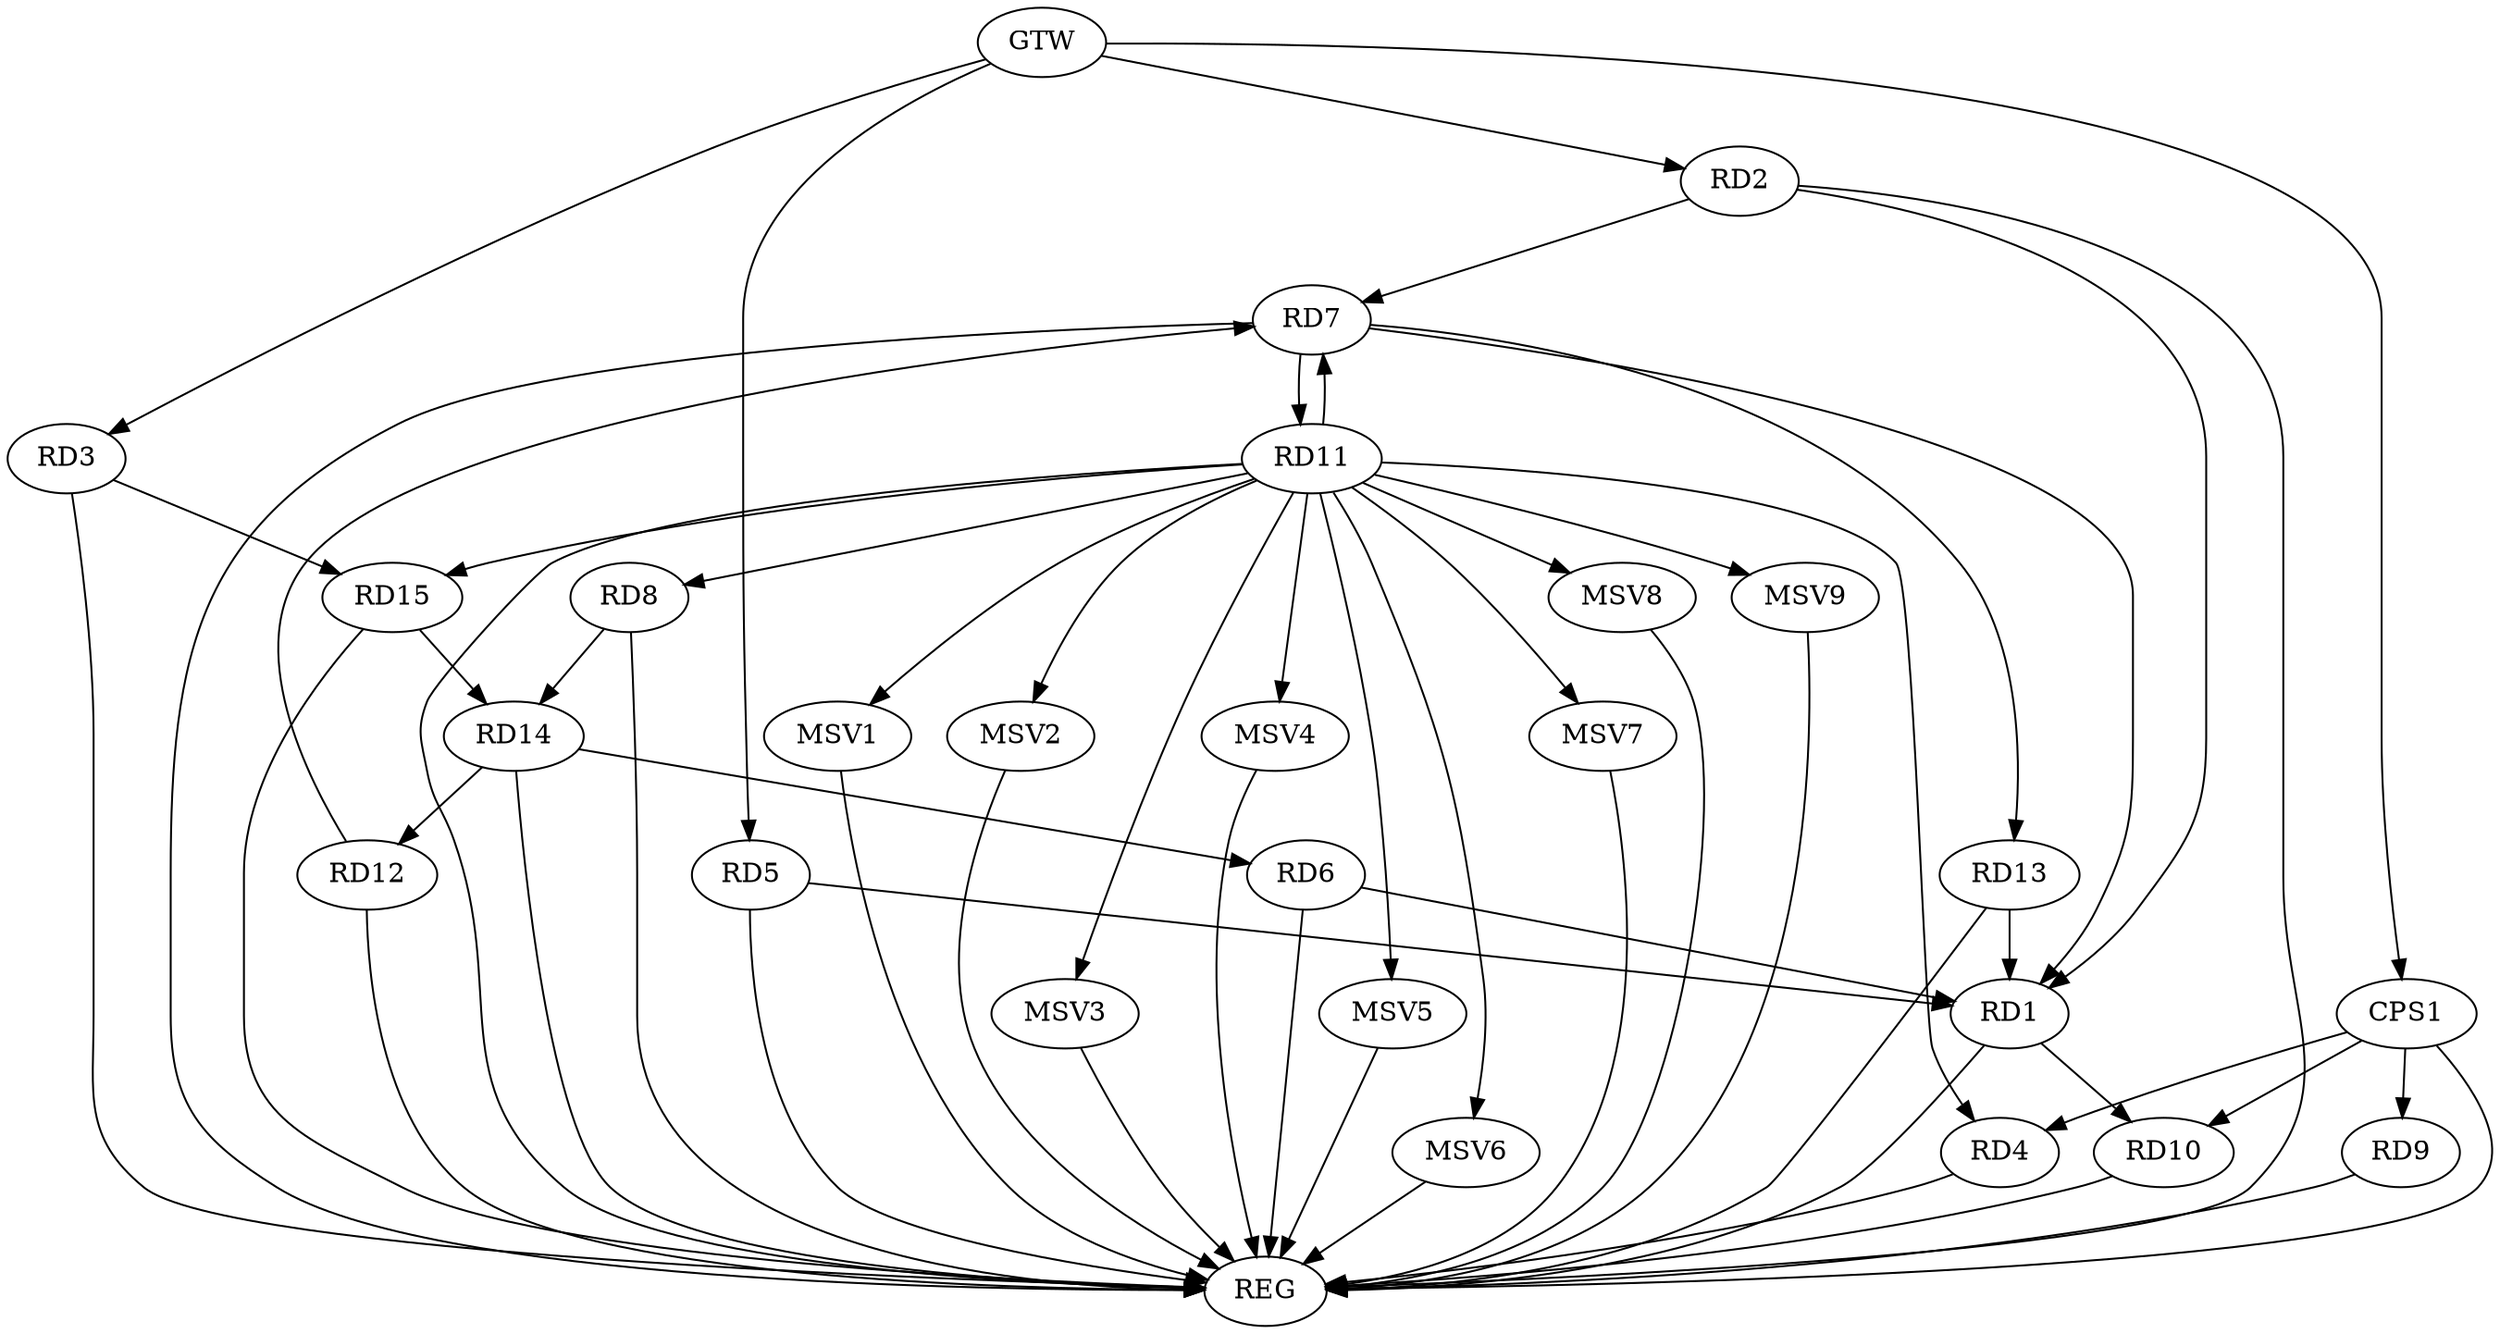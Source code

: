 strict digraph G {
  RD1 [ label="RD1" ];
  RD2 [ label="RD2" ];
  RD3 [ label="RD3" ];
  RD4 [ label="RD4" ];
  RD5 [ label="RD5" ];
  RD6 [ label="RD6" ];
  RD7 [ label="RD7" ];
  RD8 [ label="RD8" ];
  RD9 [ label="RD9" ];
  RD10 [ label="RD10" ];
  RD11 [ label="RD11" ];
  RD12 [ label="RD12" ];
  RD13 [ label="RD13" ];
  RD14 [ label="RD14" ];
  RD15 [ label="RD15" ];
  CPS1 [ label="CPS1" ];
  GTW [ label="GTW" ];
  REG [ label="REG" ];
  MSV1 [ label="MSV1" ];
  MSV2 [ label="MSV2" ];
  MSV3 [ label="MSV3" ];
  MSV4 [ label="MSV4" ];
  MSV5 [ label="MSV5" ];
  MSV6 [ label="MSV6" ];
  MSV7 [ label="MSV7" ];
  MSV8 [ label="MSV8" ];
  MSV9 [ label="MSV9" ];
  RD2 -> RD1;
  RD5 -> RD1;
  RD6 -> RD1;
  RD7 -> RD1;
  RD1 -> RD10;
  RD13 -> RD1;
  RD2 -> RD7;
  RD3 -> RD15;
  RD11 -> RD4;
  RD14 -> RD6;
  RD7 -> RD11;
  RD11 -> RD7;
  RD12 -> RD7;
  RD7 -> RD13;
  RD11 -> RD8;
  RD8 -> RD14;
  RD11 -> RD15;
  RD14 -> RD12;
  RD15 -> RD14;
  CPS1 -> RD4;
  CPS1 -> RD9;
  CPS1 -> RD10;
  GTW -> RD2;
  GTW -> RD3;
  GTW -> RD5;
  GTW -> CPS1;
  RD1 -> REG;
  RD2 -> REG;
  RD3 -> REG;
  RD4 -> REG;
  RD5 -> REG;
  RD6 -> REG;
  RD7 -> REG;
  RD8 -> REG;
  RD9 -> REG;
  RD10 -> REG;
  RD11 -> REG;
  RD12 -> REG;
  RD13 -> REG;
  RD14 -> REG;
  RD15 -> REG;
  CPS1 -> REG;
  RD11 -> MSV1;
  MSV1 -> REG;
  RD11 -> MSV2;
  MSV2 -> REG;
  RD11 -> MSV3;
  RD11 -> MSV4;
  MSV3 -> REG;
  MSV4 -> REG;
  RD11 -> MSV5;
  MSV5 -> REG;
  RD11 -> MSV6;
  MSV6 -> REG;
  RD11 -> MSV7;
  MSV7 -> REG;
  RD11 -> MSV8;
  MSV8 -> REG;
  RD11 -> MSV9;
  MSV9 -> REG;
}
